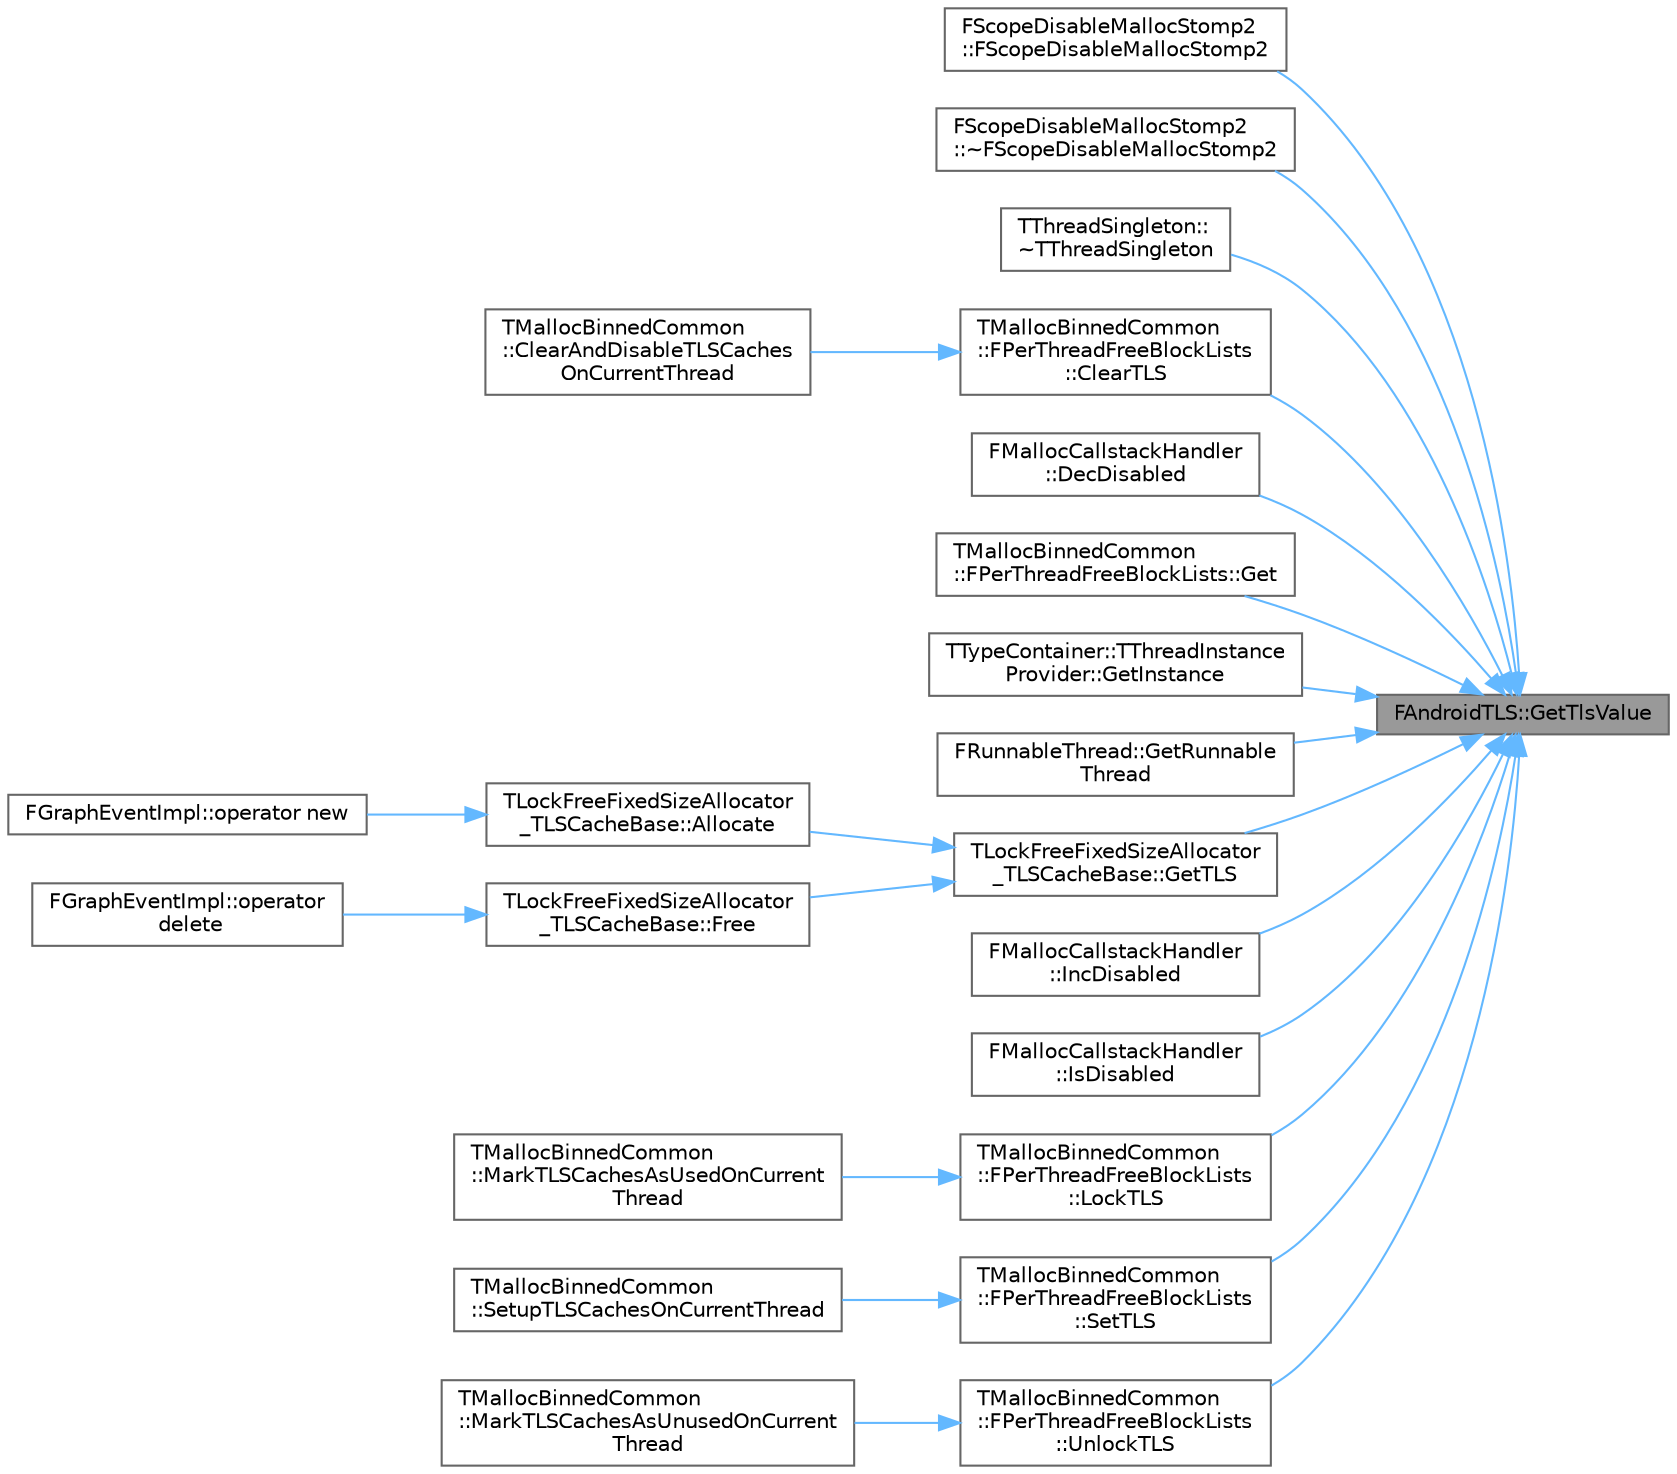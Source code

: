 digraph "FAndroidTLS::GetTlsValue"
{
 // INTERACTIVE_SVG=YES
 // LATEX_PDF_SIZE
  bgcolor="transparent";
  edge [fontname=Helvetica,fontsize=10,labelfontname=Helvetica,labelfontsize=10];
  node [fontname=Helvetica,fontsize=10,shape=box,height=0.2,width=0.4];
  rankdir="RL";
  Node1 [id="Node000001",label="FAndroidTLS::GetTlsValue",height=0.2,width=0.4,color="gray40", fillcolor="grey60", style="filled", fontcolor="black",tooltip="Reads the value stored at the specified TLS slot."];
  Node1 -> Node2 [id="edge1_Node000001_Node000002",dir="back",color="steelblue1",style="solid",tooltip=" "];
  Node2 [id="Node000002",label="FScopeDisableMallocStomp2\l::FScopeDisableMallocStomp2",height=0.2,width=0.4,color="grey40", fillcolor="white", style="filled",URL="$d5/dae/classFScopeDisableMallocStomp2.html#a2fb425a4a7bea46691907fe773fba281",tooltip="Constructor that increments the TLS disables stomallocator2 counter."];
  Node1 -> Node3 [id="edge2_Node000001_Node000003",dir="back",color="steelblue1",style="solid",tooltip=" "];
  Node3 [id="Node000003",label="FScopeDisableMallocStomp2\l::~FScopeDisableMallocStomp2",height=0.2,width=0.4,color="grey40", fillcolor="white", style="filled",URL="$d5/dae/classFScopeDisableMallocStomp2.html#aa7f617fd13e5c4fa85421b7a2a2db3d0",tooltip="Destructor that performs a decrement on the TLS disable stomallocator2 counter."];
  Node1 -> Node4 [id="edge3_Node000001_Node000004",dir="back",color="steelblue1",style="solid",tooltip=" "];
  Node4 [id="Node000004",label="TThreadSingleton::\l~TThreadSingleton",height=0.2,width=0.4,color="grey40", fillcolor="white", style="filled",URL="$d5/db3/classTThreadSingleton.html#a02b6868c516d063ee135c9e7f2662c77",tooltip=" "];
  Node1 -> Node5 [id="edge4_Node000001_Node000005",dir="back",color="steelblue1",style="solid",tooltip=" "];
  Node5 [id="Node000005",label="TMallocBinnedCommon\l::FPerThreadFreeBlockLists\l::ClearTLS",height=0.2,width=0.4,color="grey40", fillcolor="white", style="filled",URL="$de/d0c/structTMallocBinnedCommon_1_1FPerThreadFreeBlockLists.html#a0da5cedce1f3a4c6e497a36d84b2c4bd",tooltip=" "];
  Node5 -> Node6 [id="edge5_Node000005_Node000006",dir="back",color="steelblue1",style="solid",tooltip=" "];
  Node6 [id="Node000006",label="TMallocBinnedCommon\l::ClearAndDisableTLSCaches\lOnCurrentThread",height=0.2,width=0.4,color="grey40", fillcolor="white", style="filled",URL="$d1/d2b/classTMallocBinnedCommon.html#ae8fc28871f06aceb09697cafa1e85d6a",tooltip="Clears the TLS caches on the current thread and disables any future caching."];
  Node1 -> Node7 [id="edge6_Node000001_Node000007",dir="back",color="steelblue1",style="solid",tooltip=" "];
  Node7 [id="Node000007",label="FMallocCallstackHandler\l::DecDisabled",height=0.2,width=0.4,color="grey40", fillcolor="white", style="filled",URL="$d1/dab/classFMallocCallstackHandler.html#aca12f37f020c792d08727eb2732e1fc4",tooltip=" "];
  Node1 -> Node8 [id="edge7_Node000001_Node000008",dir="back",color="steelblue1",style="solid",tooltip=" "];
  Node8 [id="Node000008",label="TMallocBinnedCommon\l::FPerThreadFreeBlockLists::Get",height=0.2,width=0.4,color="grey40", fillcolor="white", style="filled",URL="$de/d0c/structTMallocBinnedCommon_1_1FPerThreadFreeBlockLists.html#a17afa347145205483b8c543ad4d7b19d",tooltip=" "];
  Node1 -> Node9 [id="edge8_Node000001_Node000009",dir="back",color="steelblue1",style="solid",tooltip=" "];
  Node9 [id="Node000009",label="TTypeContainer::TThreadInstance\lProvider::GetInstance",height=0.2,width=0.4,color="grey40", fillcolor="white", style="filled",URL="$d9/da3/structTTypeContainer_1_1TThreadInstanceProvider.html#a224f06ac0f152cc0d08a4fae442ad712",tooltip="Gets an instance of a class."];
  Node1 -> Node10 [id="edge9_Node000001_Node000010",dir="back",color="steelblue1",style="solid",tooltip=" "];
  Node10 [id="Node000010",label="FRunnableThread::GetRunnable\lThread",height=0.2,width=0.4,color="grey40", fillcolor="white", style="filled",URL="$d4/d97/classFRunnableThread.html#a91bffcc6d76d8f1ff73a4216fc41d346",tooltip=" "];
  Node1 -> Node11 [id="edge10_Node000001_Node000011",dir="back",color="steelblue1",style="solid",tooltip=" "];
  Node11 [id="Node000011",label="TLockFreeFixedSizeAllocator\l_TLSCacheBase::GetTLS",height=0.2,width=0.4,color="grey40", fillcolor="white", style="filled",URL="$d6/dba/classTLockFreeFixedSizeAllocator__TLSCacheBase.html#ac91203e7e6342ad5edd1a01abdbfc2ea",tooltip=" "];
  Node11 -> Node12 [id="edge11_Node000011_Node000012",dir="back",color="steelblue1",style="solid",tooltip=" "];
  Node12 [id="Node000012",label="TLockFreeFixedSizeAllocator\l_TLSCacheBase::Allocate",height=0.2,width=0.4,color="grey40", fillcolor="white", style="filled",URL="$d6/dba/classTLockFreeFixedSizeAllocator__TLSCacheBase.html#a64b5f447a96403320911d3741611564a",tooltip="Allocates a memory block of size SIZE."];
  Node12 -> Node13 [id="edge12_Node000012_Node000013",dir="back",color="steelblue1",style="solid",tooltip=" "];
  Node13 [id="Node000013",label="FGraphEventImpl::operator new",height=0.2,width=0.4,color="grey40", fillcolor="white", style="filled",URL="$de/dcf/classFGraphEventImpl.html#a8d1cd1641668cac3eecc2aabc7d21730",tooltip=" "];
  Node11 -> Node14 [id="edge13_Node000011_Node000014",dir="back",color="steelblue1",style="solid",tooltip=" "];
  Node14 [id="Node000014",label="TLockFreeFixedSizeAllocator\l_TLSCacheBase::Free",height=0.2,width=0.4,color="grey40", fillcolor="white", style="filled",URL="$d6/dba/classTLockFreeFixedSizeAllocator__TLSCacheBase.html#a034530143ec0b8e5385cd0387da29d83",tooltip="Puts a memory block previously obtained from Allocate() back on the free list for future use."];
  Node14 -> Node15 [id="edge14_Node000014_Node000015",dir="back",color="steelblue1",style="solid",tooltip=" "];
  Node15 [id="Node000015",label="FGraphEventImpl::operator\l delete",height=0.2,width=0.4,color="grey40", fillcolor="white", style="filled",URL="$de/dcf/classFGraphEventImpl.html#a79604e5806cf51a49a34cd03d59af405",tooltip=" "];
  Node1 -> Node16 [id="edge15_Node000001_Node000016",dir="back",color="steelblue1",style="solid",tooltip=" "];
  Node16 [id="Node000016",label="FMallocCallstackHandler\l::IncDisabled",height=0.2,width=0.4,color="grey40", fillcolor="white", style="filled",URL="$d1/dab/classFMallocCallstackHandler.html#ad39e406da85bc59195adf05327b26440",tooltip=" "];
  Node1 -> Node17 [id="edge16_Node000001_Node000017",dir="back",color="steelblue1",style="solid",tooltip=" "];
  Node17 [id="Node000017",label="FMallocCallstackHandler\l::IsDisabled",height=0.2,width=0.4,color="grey40", fillcolor="white", style="filled",URL="$d1/dab/classFMallocCallstackHandler.html#ad92ca5fb288e61865cf505c5afe319b7",tooltip=" "];
  Node1 -> Node18 [id="edge17_Node000001_Node000018",dir="back",color="steelblue1",style="solid",tooltip=" "];
  Node18 [id="Node000018",label="TMallocBinnedCommon\l::FPerThreadFreeBlockLists\l::LockTLS",height=0.2,width=0.4,color="grey40", fillcolor="white", style="filled",URL="$de/d0c/structTMallocBinnedCommon_1_1FPerThreadFreeBlockLists.html#a8d029057d0ba831d278b9f910d98bd93",tooltip=" "];
  Node18 -> Node19 [id="edge18_Node000018_Node000019",dir="back",color="steelblue1",style="solid",tooltip=" "];
  Node19 [id="Node000019",label="TMallocBinnedCommon\l::MarkTLSCachesAsUsedOnCurrent\lThread",height=0.2,width=0.4,color="grey40", fillcolor="white", style="filled",URL="$d1/d2b/classTMallocBinnedCommon.html#aefc9ebfb1ba9bdd00414f7d2a043f925",tooltip="Mark TLS caches for the current thread as used."];
  Node1 -> Node20 [id="edge19_Node000001_Node000020",dir="back",color="steelblue1",style="solid",tooltip=" "];
  Node20 [id="Node000020",label="TMallocBinnedCommon\l::FPerThreadFreeBlockLists\l::SetTLS",height=0.2,width=0.4,color="grey40", fillcolor="white", style="filled",URL="$de/d0c/structTMallocBinnedCommon_1_1FPerThreadFreeBlockLists.html#ab766fa25c7cfcbd7af1bc7881bbe4640",tooltip=" "];
  Node20 -> Node21 [id="edge20_Node000020_Node000021",dir="back",color="steelblue1",style="solid",tooltip=" "];
  Node21 [id="Node000021",label="TMallocBinnedCommon\l::SetupTLSCachesOnCurrentThread",height=0.2,width=0.4,color="grey40", fillcolor="white", style="filled",URL="$d1/d2b/classTMallocBinnedCommon.html#a13ce65c6b744491d3aca4c85588c48f2",tooltip="Set up TLS caches on the current thread."];
  Node1 -> Node22 [id="edge21_Node000001_Node000022",dir="back",color="steelblue1",style="solid",tooltip=" "];
  Node22 [id="Node000022",label="TMallocBinnedCommon\l::FPerThreadFreeBlockLists\l::UnlockTLS",height=0.2,width=0.4,color="grey40", fillcolor="white", style="filled",URL="$de/d0c/structTMallocBinnedCommon_1_1FPerThreadFreeBlockLists.html#aade5fa4cf26ec6c5439fe89ed12429ea",tooltip=" "];
  Node22 -> Node23 [id="edge22_Node000022_Node000023",dir="back",color="steelblue1",style="solid",tooltip=" "];
  Node23 [id="Node000023",label="TMallocBinnedCommon\l::MarkTLSCachesAsUnusedOnCurrent\lThread",height=0.2,width=0.4,color="grey40", fillcolor="white", style="filled",URL="$d1/d2b/classTMallocBinnedCommon.html#a9a523ff5406d604179a1306b6a1ae643",tooltip="Mark TLS caches for current thread as unused."];
}
